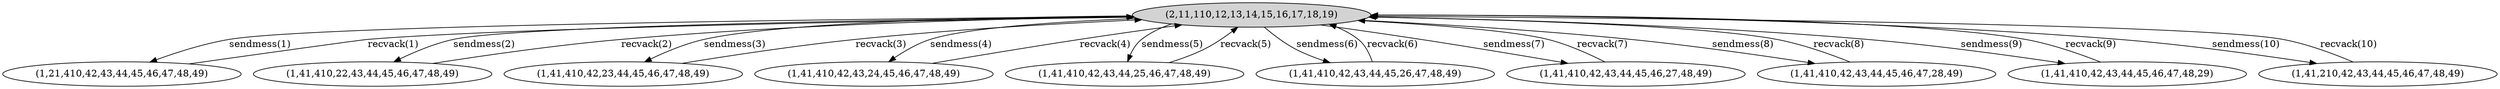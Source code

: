 digraph sync {
1[style=filled,label="(2,11,110,12,13,14,15,16,17,18,19)"]
1 -> 11 [label="sendmess(1)"]
1 -> 10 [label="sendmess(2)"]
1 -> 9 [label="sendmess(3)"]
1 -> 8 [label="sendmess(4)"]
1 -> 7 [label="sendmess(5)"]
1 -> 6 [label="sendmess(6)"]
1 -> 5 [label="sendmess(7)"]
1 -> 4 [label="sendmess(8)"]
1 -> 3 [label="sendmess(9)"]
1 -> 2 [label="sendmess(10)"]
2[label="(1,41,210,42,43,44,45,46,47,48,49)"]
2 -> 1 [label="recvack(10)"]
3[label="(1,41,410,42,43,44,45,46,47,48,29)"]
3 -> 1 [label="recvack(9)"]
4[label="(1,41,410,42,43,44,45,46,47,28,49)"]
4 -> 1 [label="recvack(8)"]
5[label="(1,41,410,42,43,44,45,46,27,48,49)"]
5 -> 1 [label="recvack(7)"]
6[label="(1,41,410,42,43,44,45,26,47,48,49)"]
6 -> 1 [label="recvack(6)"]
7[label="(1,41,410,42,43,44,25,46,47,48,49)"]
7 -> 1 [label="recvack(5)"]
8[label="(1,41,410,42,43,24,45,46,47,48,49)"]
8 -> 1 [label="recvack(4)"]
9[label="(1,41,410,42,23,44,45,46,47,48,49)"]
9 -> 1 [label="recvack(3)"]
10[label="(1,41,410,22,43,44,45,46,47,48,49)"]
10 -> 1 [label="recvack(2)"]
11[label="(1,21,410,42,43,44,45,46,47,48,49)"]
11 -> 1 [label="recvack(1)"]
}

